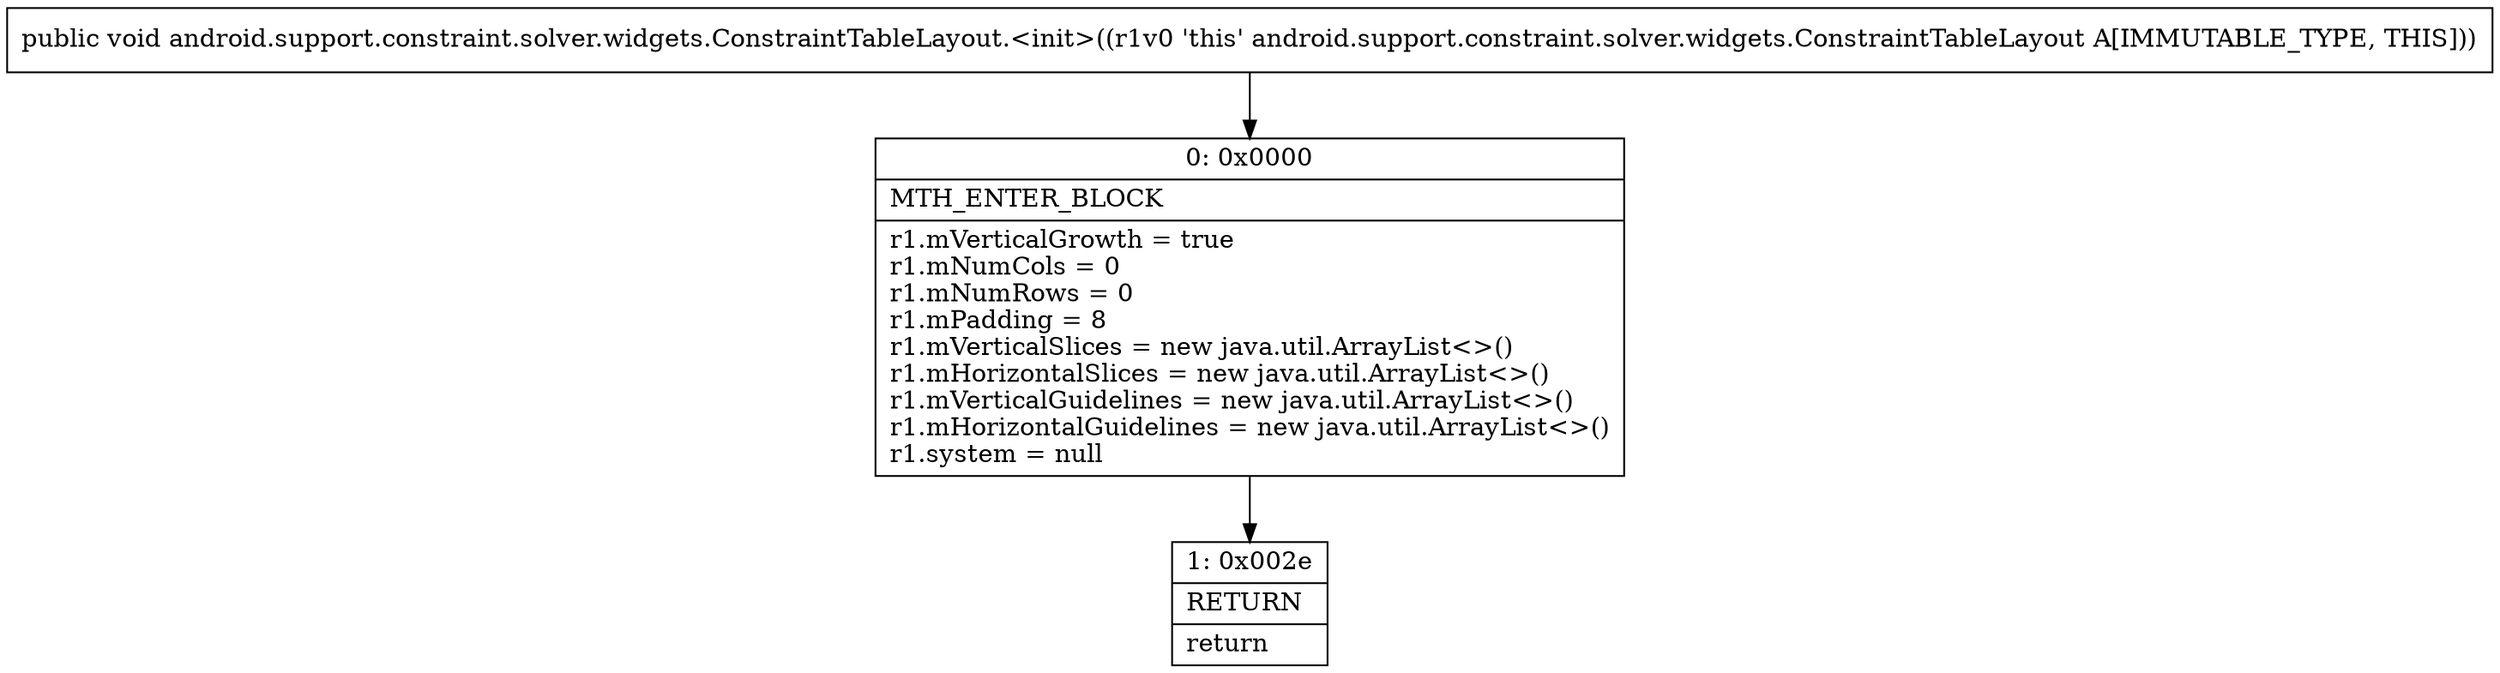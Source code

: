 digraph "CFG forandroid.support.constraint.solver.widgets.ConstraintTableLayout.\<init\>()V" {
Node_0 [shape=record,label="{0\:\ 0x0000|MTH_ENTER_BLOCK\l|r1.mVerticalGrowth = true\lr1.mNumCols = 0\lr1.mNumRows = 0\lr1.mPadding = 8\lr1.mVerticalSlices = new java.util.ArrayList\<\>()\lr1.mHorizontalSlices = new java.util.ArrayList\<\>()\lr1.mVerticalGuidelines = new java.util.ArrayList\<\>()\lr1.mHorizontalGuidelines = new java.util.ArrayList\<\>()\lr1.system = null\l}"];
Node_1 [shape=record,label="{1\:\ 0x002e|RETURN\l|return\l}"];
MethodNode[shape=record,label="{public void android.support.constraint.solver.widgets.ConstraintTableLayout.\<init\>((r1v0 'this' android.support.constraint.solver.widgets.ConstraintTableLayout A[IMMUTABLE_TYPE, THIS])) }"];
MethodNode -> Node_0;
Node_0 -> Node_1;
}

